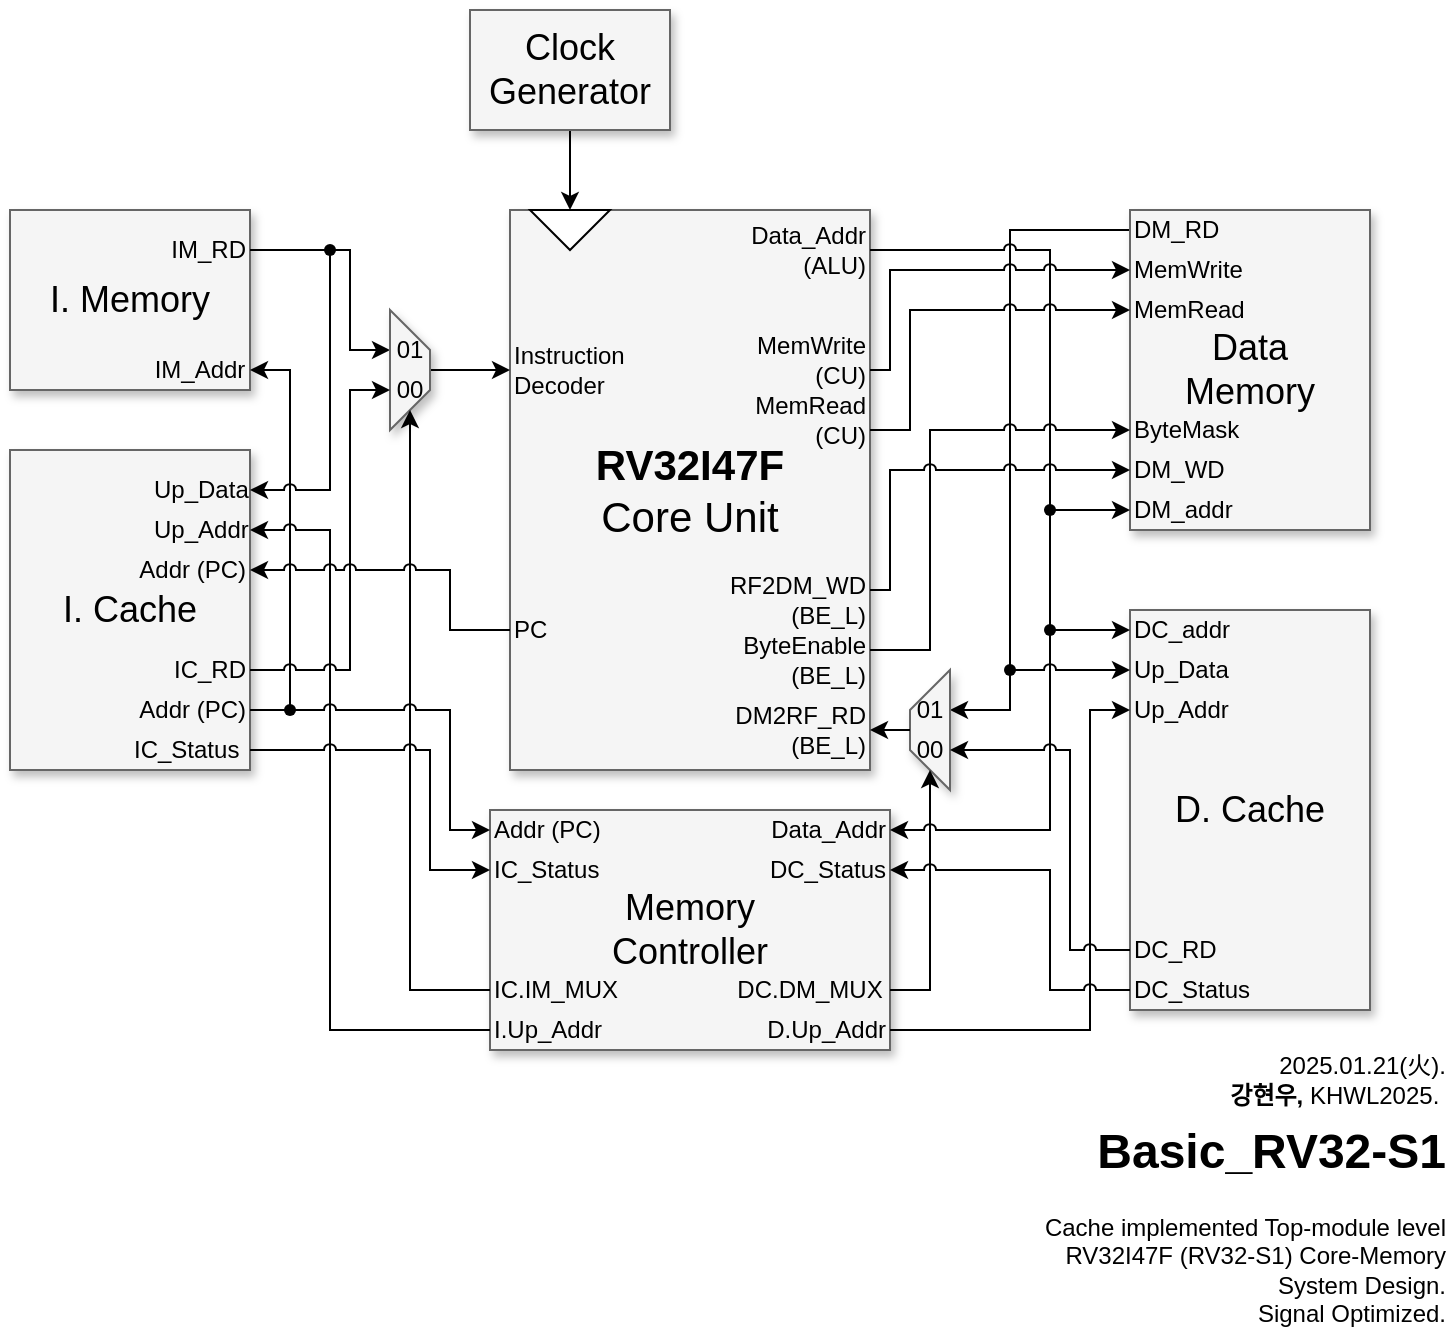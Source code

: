 <mxfile version="26.0.6">
  <diagram name="Page-1" id="90a13364-a465-7bf4-72fc-28e22215d7a0">
    <mxGraphModel dx="1434" dy="712" grid="1" gridSize="10" guides="1" tooltips="1" connect="1" arrows="1" fold="1" page="1" pageScale="1.5" pageWidth="1169" pageHeight="826" background="none" math="0" shadow="0">
      <root>
        <mxCell id="0" style=";html=1;" />
        <mxCell id="1" style=";html=1;" parent="0" />
        <mxCell id="vSUFQTlU9pvVbKKtqVWv-30" value="" style="group" parent="1" vertex="1" connectable="0">
          <mxGeometry x="1080" y="640" width="120" height="200" as="geometry" />
        </mxCell>
        <mxCell id="3a17f1ce550125da-5" value="D. Cache" style="whiteSpace=wrap;html=1;shadow=1;fontSize=18;fillColor=#f5f5f5;strokeColor=#666666;container=0;" parent="vSUFQTlU9pvVbKKtqVWv-30" vertex="1">
          <mxGeometry width="120" height="200" as="geometry" />
        </mxCell>
        <mxCell id="TZqJoyw8SQo_n2cczf-P-13" value="DC_addr" style="text;html=1;align=left;verticalAlign=middle;whiteSpace=wrap;rounded=0;container=0;" parent="vSUFQTlU9pvVbKKtqVWv-30" vertex="1">
          <mxGeometry width="60" height="20" as="geometry" />
        </mxCell>
        <mxCell id="TZqJoyw8SQo_n2cczf-P-17" value="DC_RD" style="text;html=1;align=left;verticalAlign=middle;whiteSpace=wrap;rounded=0;container=0;" parent="vSUFQTlU9pvVbKKtqVWv-30" vertex="1">
          <mxGeometry y="160" width="50" height="20" as="geometry" />
        </mxCell>
        <mxCell id="TZqJoyw8SQo_n2cczf-P-18" value="DC_Status" style="text;html=1;align=left;verticalAlign=middle;whiteSpace=wrap;rounded=0;container=0;" parent="vSUFQTlU9pvVbKKtqVWv-30" vertex="1">
          <mxGeometry y="180" width="60" height="20" as="geometry" />
        </mxCell>
        <mxCell id="TZqJoyw8SQo_n2cczf-P-19" value="Up_Addr" style="text;html=1;align=left;verticalAlign=middle;whiteSpace=wrap;rounded=0;container=0;" parent="vSUFQTlU9pvVbKKtqVWv-30" vertex="1">
          <mxGeometry y="40" width="50" height="20" as="geometry" />
        </mxCell>
        <mxCell id="TZqJoyw8SQo_n2cczf-P-20" value="Up_Data" style="text;html=1;align=left;verticalAlign=middle;whiteSpace=wrap;rounded=0;container=0;" parent="vSUFQTlU9pvVbKKtqVWv-30" vertex="1">
          <mxGeometry y="20" width="50" height="20" as="geometry" />
        </mxCell>
        <mxCell id="3a17f1ce550125da-2" value="&lt;div&gt;&lt;font style=&quot;font-size: 21px;&quot;&gt;&lt;b&gt;RV32I47&lt;/b&gt;&lt;/font&gt;&lt;b style=&quot;font-size: 21px; background-color: transparent;&quot;&gt;F&lt;/b&gt;&lt;/div&gt;&lt;div&gt;&lt;font style=&quot;font-size: 21px;&quot;&gt;Core Unit&lt;/font&gt;&lt;/div&gt;" style="whiteSpace=wrap;html=1;shadow=1;fontSize=18;fillColor=#f5f5f5;strokeColor=#666666;" parent="1" vertex="1">
          <mxGeometry x="770" y="440" width="180" height="280" as="geometry" />
        </mxCell>
        <mxCell id="3a17f1ce550125da-10" value="Memory&lt;div&gt;Controller&lt;/div&gt;" style="whiteSpace=wrap;html=1;shadow=1;fontSize=18;fillColor=#f5f5f5;strokeColor=#666666;" parent="1" vertex="1">
          <mxGeometry x="760" y="740" width="200" height="120" as="geometry" />
        </mxCell>
        <mxCell id="0PxaPcuy5lQX8IVzOLOX-10" style="edgeStyle=orthogonalEdgeStyle;rounded=0;orthogonalLoop=1;jettySize=auto;html=1;entryX=0;entryY=0.5;entryDx=0;entryDy=0;" parent="1" source="3a17f1ce550125da-11" target="0PxaPcuy5lQX8IVzOLOX-9" edge="1">
          <mxGeometry relative="1" as="geometry" />
        </mxCell>
        <mxCell id="3a17f1ce550125da-11" value="Clock&lt;div&gt;Generator&lt;/div&gt;" style="whiteSpace=wrap;html=1;shadow=1;fontSize=18;fillColor=#f5f5f5;strokeColor=#666666;" parent="1" vertex="1">
          <mxGeometry x="750" y="340" width="100" height="60" as="geometry" />
        </mxCell>
        <mxCell id="vSUFQTlU9pvVbKKtqVWv-22" style="edgeStyle=orthogonalEdgeStyle;rounded=0;orthogonalLoop=1;jettySize=auto;html=1;entryX=1;entryY=0.5;entryDx=0;entryDy=0;" parent="1" source="yzXIWAhKr3S2XXen1-xH-17" target="I2NlqOw4OFW8eWiskqis-12" edge="1">
          <mxGeometry relative="1" as="geometry">
            <Array as="points">
              <mxPoint x="1020" y="450" />
              <mxPoint x="1020" y="690" />
            </Array>
          </mxGeometry>
        </mxCell>
        <mxCell id="0PxaPcuy5lQX8IVzOLOX-1" value="" style="group" parent="1" vertex="1" connectable="0">
          <mxGeometry x="520" y="440" width="120" height="90" as="geometry" />
        </mxCell>
        <mxCell id="3a17f1ce550125da-8" value="I. Memory" style="whiteSpace=wrap;html=1;shadow=1;fontSize=18;fillColor=#f5f5f5;strokeColor=#666666;" parent="0PxaPcuy5lQX8IVzOLOX-1" vertex="1">
          <mxGeometry width="120" height="90" as="geometry" />
        </mxCell>
        <mxCell id="yzXIWAhKr3S2XXen1-xH-5" value="IM_RD" style="text;html=1;align=right;verticalAlign=middle;whiteSpace=wrap;rounded=0;" parent="0PxaPcuy5lQX8IVzOLOX-1" vertex="1">
          <mxGeometry x="80" y="10" width="40" height="20" as="geometry" />
        </mxCell>
        <mxCell id="0PxaPcuy5lQX8IVzOLOX-42" value="IM_Addr" style="text;html=1;align=center;verticalAlign=middle;whiteSpace=wrap;rounded=0;" parent="0PxaPcuy5lQX8IVzOLOX-1" vertex="1">
          <mxGeometry x="70" y="70" width="50" height="20" as="geometry" />
        </mxCell>
        <mxCell id="0PxaPcuy5lQX8IVzOLOX-2" value="" style="group" parent="1" vertex="1" connectable="0">
          <mxGeometry x="520" y="560" width="120" height="160" as="geometry" />
        </mxCell>
        <mxCell id="0PxaPcuy5lQX8IVzOLOX-3" value="I. Cache" style="whiteSpace=wrap;html=1;shadow=1;fontSize=18;fillColor=#f5f5f5;strokeColor=#666666;" parent="0PxaPcuy5lQX8IVzOLOX-2" vertex="1">
          <mxGeometry width="120" height="160" as="geometry" />
        </mxCell>
        <mxCell id="0PxaPcuy5lQX8IVzOLOX-4" value="IC_RD" style="text;html=1;align=right;verticalAlign=middle;whiteSpace=wrap;rounded=0;" parent="0PxaPcuy5lQX8IVzOLOX-2" vertex="1">
          <mxGeometry x="80" y="100" width="40" height="20" as="geometry" />
        </mxCell>
        <mxCell id="0PxaPcuy5lQX8IVzOLOX-5" value="Addr (PC)" style="text;html=1;align=right;verticalAlign=middle;whiteSpace=wrap;rounded=0;" parent="0PxaPcuy5lQX8IVzOLOX-2" vertex="1">
          <mxGeometry x="60" y="50" width="60" height="20" as="geometry" />
        </mxCell>
        <mxCell id="0PxaPcuy5lQX8IVzOLOX-19" value="Up_Addr" style="text;html=1;align=left;verticalAlign=middle;whiteSpace=wrap;rounded=0;" parent="0PxaPcuy5lQX8IVzOLOX-2" vertex="1">
          <mxGeometry x="70" y="30" width="50" height="20" as="geometry" />
        </mxCell>
        <mxCell id="0PxaPcuy5lQX8IVzOLOX-20" value="IC_Status" style="text;html=1;align=left;verticalAlign=middle;whiteSpace=wrap;rounded=0;" parent="0PxaPcuy5lQX8IVzOLOX-2" vertex="1">
          <mxGeometry x="60" y="140" width="60" height="20" as="geometry" />
        </mxCell>
        <mxCell id="0PxaPcuy5lQX8IVzOLOX-25" value="Up_Data" style="text;html=1;align=left;verticalAlign=middle;whiteSpace=wrap;rounded=0;" parent="0PxaPcuy5lQX8IVzOLOX-2" vertex="1">
          <mxGeometry x="70" y="10" width="50" height="20" as="geometry" />
        </mxCell>
        <mxCell id="TZqJoyw8SQo_n2cczf-P-25" value="Addr (PC)" style="text;html=1;align=right;verticalAlign=middle;whiteSpace=wrap;rounded=0;" parent="0PxaPcuy5lQX8IVzOLOX-2" vertex="1">
          <mxGeometry x="60" y="120" width="60" height="20" as="geometry" />
        </mxCell>
        <mxCell id="0PxaPcuy5lQX8IVzOLOX-9" value="" style="triangle;whiteSpace=wrap;html=1;rotation=90;" parent="1" vertex="1">
          <mxGeometry x="790" y="430" width="20" height="40" as="geometry" />
        </mxCell>
        <mxCell id="0PxaPcuy5lQX8IVzOLOX-21" value="IC_Status" style="text;html=1;align=left;verticalAlign=middle;whiteSpace=wrap;rounded=0;" parent="1" vertex="1">
          <mxGeometry x="760" y="760" width="60" height="20" as="geometry" />
        </mxCell>
        <mxCell id="0PxaPcuy5lQX8IVzOLOX-22" value="I.Up_Addr" style="text;html=1;align=left;verticalAlign=middle;whiteSpace=wrap;rounded=0;" parent="1" vertex="1">
          <mxGeometry x="760" y="840" width="60" height="20" as="geometry" />
        </mxCell>
        <mxCell id="0PxaPcuy5lQX8IVzOLOX-46" value="Instruction&lt;br&gt;Decoder" style="text;html=1;align=left;verticalAlign=middle;whiteSpace=wrap;rounded=0;" parent="1" vertex="1">
          <mxGeometry x="770" y="505" width="60" height="30" as="geometry" />
        </mxCell>
        <mxCell id="TZqJoyw8SQo_n2cczf-P-5" value="PC" style="text;html=1;align=left;verticalAlign=middle;whiteSpace=wrap;rounded=0;" parent="1" vertex="1">
          <mxGeometry x="770" y="640" width="20" height="20" as="geometry" />
        </mxCell>
        <mxCell id="TZqJoyw8SQo_n2cczf-P-7" value="Addr (PC)" style="text;html=1;align=left;verticalAlign=middle;whiteSpace=wrap;rounded=0;" parent="1" vertex="1">
          <mxGeometry x="760" y="740" width="60" height="20" as="geometry" />
        </mxCell>
        <mxCell id="TZqJoyw8SQo_n2cczf-P-28" value="" style="shape=waypoint;sketch=0;size=6;pointerEvents=1;points=[];fillColor=none;resizable=0;rotatable=0;perimeter=centerPerimeter;snapToPoint=1;align=center;verticalAlign=top;fontFamily=Helvetica;fontSize=12;fontColor=default;" parent="1" vertex="1">
          <mxGeometry x="650" y="680" width="20" height="20" as="geometry" />
        </mxCell>
        <mxCell id="TZqJoyw8SQo_n2cczf-P-29" style="edgeStyle=orthogonalEdgeStyle;rounded=0;orthogonalLoop=1;jettySize=auto;html=1;entryX=0;entryY=0.5;entryDx=0;entryDy=0;fontFamily=Helvetica;fontSize=12;fontColor=default;exitX=1;exitY=0.5;exitDx=0;exitDy=0;" parent="1" source="yzXIWAhKr3S2XXen1-xH-5" target="I2NlqOw4OFW8eWiskqis-13" edge="1">
          <mxGeometry relative="1" as="geometry">
            <Array as="points">
              <mxPoint x="690" y="460" />
              <mxPoint x="690" y="510" />
            </Array>
            <mxPoint x="710.03" y="510" as="targetPoint" />
          </mxGeometry>
        </mxCell>
        <mxCell id="TZqJoyw8SQo_n2cczf-P-30" value="" style="shape=waypoint;sketch=0;size=6;pointerEvents=1;points=[];fillColor=none;resizable=0;rotatable=0;perimeter=centerPerimeter;snapToPoint=1;align=center;verticalAlign=top;fontFamily=Helvetica;fontSize=12;fontColor=default;" parent="1" vertex="1">
          <mxGeometry x="670" y="450" width="20" height="20" as="geometry" />
        </mxCell>
        <mxCell id="TZqJoyw8SQo_n2cczf-P-36" style="edgeStyle=orthogonalEdgeStyle;rounded=0;orthogonalLoop=1;jettySize=auto;html=1;entryX=0;entryY=0.5;entryDx=0;entryDy=0;fontFamily=Helvetica;fontSize=12;fontColor=default;exitX=0.5;exitY=0;exitDx=0;exitDy=0;" parent="1" source="TZqJoyw8SQo_n2cczf-P-31" target="0PxaPcuy5lQX8IVzOLOX-46" edge="1">
          <mxGeometry relative="1" as="geometry" />
        </mxCell>
        <mxCell id="TZqJoyw8SQo_n2cczf-P-37" value="" style="group" parent="1" vertex="1" connectable="0">
          <mxGeometry x="710" y="490" width="20" height="60" as="geometry" />
        </mxCell>
        <mxCell id="TZqJoyw8SQo_n2cczf-P-31" value="" style="shape=trapezoid;perimeter=trapezoidPerimeter;whiteSpace=wrap;html=1;fixedSize=1;pointerEvents=0;align=center;verticalAlign=top;fontFamily=Helvetica;fontSize=12;fontColor=#333333;fillColor=#f5f5f5;strokeColor=#666666;shadow=1;rotation=90;" parent="TZqJoyw8SQo_n2cczf-P-37" vertex="1">
          <mxGeometry x="-20" y="20" width="60" height="20" as="geometry" />
        </mxCell>
        <mxCell id="TZqJoyw8SQo_n2cczf-P-34" value="&lt;span style=&quot;background-color: transparent;&quot;&gt;00&lt;/span&gt;" style="text;html=1;align=center;verticalAlign=middle;whiteSpace=wrap;rounded=0;fontFamily=Helvetica;fontSize=12;fontColor=default;" parent="TZqJoyw8SQo_n2cczf-P-37" vertex="1">
          <mxGeometry y="30" width="20" height="20" as="geometry" />
        </mxCell>
        <mxCell id="I2NlqOw4OFW8eWiskqis-13" value="&lt;span style=&quot;background-color: transparent;&quot;&gt;01&lt;/span&gt;" style="text;html=1;align=center;verticalAlign=middle;whiteSpace=wrap;rounded=0;fontFamily=Helvetica;fontSize=12;fontColor=default;" parent="TZqJoyw8SQo_n2cczf-P-37" vertex="1">
          <mxGeometry y="10" width="20" height="20" as="geometry" />
        </mxCell>
        <mxCell id="TZqJoyw8SQo_n2cczf-P-27" style="edgeStyle=orthogonalEdgeStyle;rounded=0;orthogonalLoop=1;jettySize=auto;html=1;entryX=1;entryY=0.5;entryDx=0;entryDy=0;fontFamily=Helvetica;fontSize=12;fontColor=default;jumpStyle=arc;" parent="1" source="TZqJoyw8SQo_n2cczf-P-28" target="0PxaPcuy5lQX8IVzOLOX-42" edge="1">
          <mxGeometry relative="1" as="geometry">
            <Array as="points">
              <mxPoint x="660" y="520" />
            </Array>
          </mxGeometry>
        </mxCell>
        <mxCell id="TZqJoyw8SQo_n2cczf-P-41" style="edgeStyle=orthogonalEdgeStyle;rounded=0;orthogonalLoop=1;jettySize=auto;html=1;entryX=1;entryY=0.5;entryDx=0;entryDy=0;fontFamily=Helvetica;fontSize=12;fontColor=default;jumpStyle=arc;exitX=0;exitY=0.5;exitDx=0;exitDy=0;" parent="1" source="TZqJoyw8SQo_n2cczf-P-40" target="TZqJoyw8SQo_n2cczf-P-31" edge="1">
          <mxGeometry relative="1" as="geometry">
            <Array as="points">
              <mxPoint x="720" y="830" />
              <mxPoint x="720" y="540" />
            </Array>
          </mxGeometry>
        </mxCell>
        <mxCell id="TZqJoyw8SQo_n2cczf-P-40" value="IC.IM_MUX" style="text;html=1;align=left;verticalAlign=middle;whiteSpace=wrap;rounded=0;" parent="1" vertex="1">
          <mxGeometry x="760" y="820" width="70" height="20" as="geometry" />
        </mxCell>
        <mxCell id="vSUFQTlU9pvVbKKtqVWv-1" value="DC_Status" style="text;html=1;align=right;verticalAlign=middle;whiteSpace=wrap;rounded=0;" parent="1" vertex="1">
          <mxGeometry x="900" y="760" width="60" height="20" as="geometry" />
        </mxCell>
        <mxCell id="vSUFQTlU9pvVbKKtqVWv-4" value="&lt;div&gt;DM2RF_RD&lt;/div&gt;(BE_L)" style="text;html=1;align=right;verticalAlign=middle;whiteSpace=wrap;rounded=0;" parent="1" vertex="1">
          <mxGeometry x="880" y="685" width="70" height="30" as="geometry" />
        </mxCell>
        <mxCell id="vSUFQTlU9pvVbKKtqVWv-8" value="MemWrite&lt;div&gt;(CU)&lt;/div&gt;" style="text;html=1;align=right;verticalAlign=middle;whiteSpace=wrap;rounded=0;" parent="1" vertex="1">
          <mxGeometry x="890" y="500" width="60" height="30" as="geometry" />
        </mxCell>
        <mxCell id="vSUFQTlU9pvVbKKtqVWv-9" value="MemRead&lt;div&gt;(CU)&lt;/div&gt;" style="text;html=1;align=right;verticalAlign=middle;whiteSpace=wrap;rounded=0;" parent="1" vertex="1">
          <mxGeometry x="890" y="530" width="60" height="30" as="geometry" />
        </mxCell>
        <mxCell id="vSUFQTlU9pvVbKKtqVWv-12" value="&lt;div&gt;ByteEnable&lt;/div&gt;(BE_L)" style="text;html=1;align=right;verticalAlign=middle;whiteSpace=wrap;rounded=0;" parent="1" vertex="1">
          <mxGeometry x="880" y="650" width="70" height="30" as="geometry" />
        </mxCell>
        <mxCell id="vSUFQTlU9pvVbKKtqVWv-15" value="RF2DM_WD&lt;div&gt;(BE_L)&lt;/div&gt;" style="text;html=1;align=right;verticalAlign=middle;whiteSpace=wrap;rounded=0;" parent="1" vertex="1">
          <mxGeometry x="880" y="620" width="70" height="30" as="geometry" />
        </mxCell>
        <mxCell id="vSUFQTlU9pvVbKKtqVWv-23" value="" style="group;rotation=-180;" parent="1" vertex="1" connectable="0">
          <mxGeometry x="970" y="670" width="20" height="60" as="geometry" />
        </mxCell>
        <mxCell id="vSUFQTlU9pvVbKKtqVWv-24" value="" style="shape=trapezoid;perimeter=trapezoidPerimeter;whiteSpace=wrap;html=1;fixedSize=1;pointerEvents=0;align=center;verticalAlign=top;fontFamily=Helvetica;fontSize=12;fontColor=#333333;fillColor=#f5f5f5;strokeColor=#666666;shadow=1;rotation=-90;" parent="vSUFQTlU9pvVbKKtqVWv-23" vertex="1">
          <mxGeometry x="-20" y="20" width="60" height="20" as="geometry" />
        </mxCell>
        <mxCell id="vSUFQTlU9pvVbKKtqVWv-25" value="00" style="text;html=1;align=center;verticalAlign=middle;whiteSpace=wrap;rounded=0;fontFamily=Helvetica;fontSize=12;fontColor=default;rotation=0;" parent="vSUFQTlU9pvVbKKtqVWv-23" vertex="1">
          <mxGeometry y="30" width="20" height="20" as="geometry" />
        </mxCell>
        <mxCell id="I2NlqOw4OFW8eWiskqis-12" value="01" style="text;html=1;align=center;verticalAlign=middle;whiteSpace=wrap;rounded=0;fontFamily=Helvetica;fontSize=12;fontColor=default;rotation=0;" parent="vSUFQTlU9pvVbKKtqVWv-23" vertex="1">
          <mxGeometry y="10" width="20" height="20" as="geometry" />
        </mxCell>
        <mxCell id="vSUFQTlU9pvVbKKtqVWv-28" style="edgeStyle=orthogonalEdgeStyle;rounded=0;orthogonalLoop=1;jettySize=auto;html=1;entryX=1;entryY=0.5;entryDx=0;entryDy=0;exitX=0.5;exitY=0;exitDx=0;exitDy=0;" parent="1" source="vSUFQTlU9pvVbKKtqVWv-24" target="vSUFQTlU9pvVbKKtqVWv-4" edge="1">
          <mxGeometry relative="1" as="geometry">
            <Array as="points">
              <mxPoint x="960" y="700" />
              <mxPoint x="960" y="700" />
            </Array>
          </mxGeometry>
        </mxCell>
        <mxCell id="vSUFQTlU9pvVbKKtqVWv-29" value="" style="group" parent="1" vertex="1" connectable="0">
          <mxGeometry x="1080" y="440" width="120" height="160" as="geometry" />
        </mxCell>
        <mxCell id="yzXIWAhKr3S2XXen1-xH-7" value="&lt;font&gt;Data&lt;/font&gt;&lt;div&gt;&lt;font&gt;Memory&lt;/font&gt;&lt;/div&gt;" style="whiteSpace=wrap;html=1;shadow=1;fontSize=18;fillColor=#f5f5f5;strokeColor=#666666;" parent="vSUFQTlU9pvVbKKtqVWv-29" vertex="1">
          <mxGeometry width="120" height="160" as="geometry" />
        </mxCell>
        <mxCell id="yzXIWAhKr3S2XXen1-xH-8" value="MemWrite" style="text;html=1;align=left;verticalAlign=middle;whiteSpace=wrap;rounded=0;" parent="vSUFQTlU9pvVbKKtqVWv-29" vertex="1">
          <mxGeometry y="20" width="60" height="20" as="geometry" />
        </mxCell>
        <mxCell id="yzXIWAhKr3S2XXen1-xH-9" value="MemRead" style="text;html=1;align=left;verticalAlign=middle;whiteSpace=wrap;rounded=0;" parent="vSUFQTlU9pvVbKKtqVWv-29" vertex="1">
          <mxGeometry y="40" width="60" height="20" as="geometry" />
        </mxCell>
        <mxCell id="yzXIWAhKr3S2XXen1-xH-10" value="ByteMask" style="text;html=1;align=left;verticalAlign=middle;whiteSpace=wrap;rounded=0;" parent="vSUFQTlU9pvVbKKtqVWv-29" vertex="1">
          <mxGeometry y="100" width="60" height="20" as="geometry" />
        </mxCell>
        <mxCell id="yzXIWAhKr3S2XXen1-xH-11" value="DM_WD" style="text;html=1;align=left;verticalAlign=middle;whiteSpace=wrap;rounded=0;" parent="vSUFQTlU9pvVbKKtqVWv-29" vertex="1">
          <mxGeometry y="120" width="60" height="20" as="geometry" />
        </mxCell>
        <mxCell id="yzXIWAhKr3S2XXen1-xH-12" value="DM_addr" style="text;html=1;align=left;verticalAlign=middle;whiteSpace=wrap;rounded=0;" parent="vSUFQTlU9pvVbKKtqVWv-29" vertex="1">
          <mxGeometry y="140" width="60" height="20" as="geometry" />
        </mxCell>
        <mxCell id="yzXIWAhKr3S2XXen1-xH-17" value="DM_RD" style="text;html=1;align=left;verticalAlign=middle;whiteSpace=wrap;rounded=0;" parent="vSUFQTlU9pvVbKKtqVWv-29" vertex="1">
          <mxGeometry width="50" height="20" as="geometry" />
        </mxCell>
        <mxCell id="I2NlqOw4OFW8eWiskqis-1" value="" style="shape=waypoint;sketch=0;size=6;pointerEvents=1;points=[];fillColor=none;resizable=0;rotatable=0;perimeter=centerPerimeter;snapToPoint=1;" parent="1" vertex="1">
          <mxGeometry x="1010" y="660" width="20" height="20" as="geometry" />
        </mxCell>
        <mxCell id="I2NlqOw4OFW8eWiskqis-2" value="D.Up_Addr" style="text;html=1;align=right;verticalAlign=middle;whiteSpace=wrap;rounded=0;" parent="1" vertex="1">
          <mxGeometry x="890" y="840" width="70" height="20" as="geometry" />
        </mxCell>
        <mxCell id="I2NlqOw4OFW8eWiskqis-4" style="edgeStyle=orthogonalEdgeStyle;rounded=0;orthogonalLoop=1;jettySize=auto;html=1;entryX=0;entryY=0.5;entryDx=0;entryDy=0;" parent="1" source="I2NlqOw4OFW8eWiskqis-3" target="vSUFQTlU9pvVbKKtqVWv-24" edge="1">
          <mxGeometry relative="1" as="geometry" />
        </mxCell>
        <mxCell id="I2NlqOw4OFW8eWiskqis-3" value="DC.DM_MUX" style="text;html=1;align=center;verticalAlign=middle;whiteSpace=wrap;rounded=0;" parent="1" vertex="1">
          <mxGeometry x="880" y="820" width="80" height="20" as="geometry" />
        </mxCell>
        <mxCell id="I2NlqOw4OFW8eWiskqis-7" value="Data_Addr&lt;div&gt;(ALU)&lt;/div&gt;" style="text;html=1;align=right;verticalAlign=middle;whiteSpace=wrap;rounded=0;" parent="1" vertex="1">
          <mxGeometry x="890" y="440" width="60" height="40" as="geometry" />
        </mxCell>
        <mxCell id="I2NlqOw4OFW8eWiskqis-10" style="edgeStyle=orthogonalEdgeStyle;rounded=0;orthogonalLoop=1;jettySize=auto;html=1;entryX=0;entryY=0.5;entryDx=0;entryDy=0;" parent="1" source="I2NlqOw4OFW8eWiskqis-9" target="yzXIWAhKr3S2XXen1-xH-12" edge="1">
          <mxGeometry relative="1" as="geometry" />
        </mxCell>
        <mxCell id="I2NlqOw4OFW8eWiskqis-9" value="" style="shape=waypoint;sketch=0;size=6;pointerEvents=1;points=[];fillColor=none;resizable=0;rotatable=0;perimeter=centerPerimeter;snapToPoint=1;" parent="1" vertex="1">
          <mxGeometry x="1030" y="580" width="20" height="20" as="geometry" />
        </mxCell>
        <mxCell id="I2NlqOw4OFW8eWiskqis-6" style="edgeStyle=orthogonalEdgeStyle;rounded=0;orthogonalLoop=1;jettySize=auto;html=1;entryX=0;entryY=0.5;entryDx=0;entryDy=0;jumpStyle=arc;exitX=1;exitY=0.5;exitDx=0;exitDy=0;" parent="1" source="I2NlqOw4OFW8eWiskqis-2" target="TZqJoyw8SQo_n2cczf-P-19" edge="1">
          <mxGeometry relative="1" as="geometry">
            <Array as="points">
              <mxPoint x="1060" y="850" />
              <mxPoint x="1060" y="690" />
            </Array>
          </mxGeometry>
        </mxCell>
        <mxCell id="I2NlqOw4OFW8eWiskqis-14" value="&lt;h1 style=&quot;margin-top: 0px;&quot;&gt;Basic_RV32-S1&lt;/h1&gt;&lt;p&gt;Cache implemented Top-module level&lt;br&gt;RV32I47F (RV32-S1) Core-Memory System Design.&lt;br&gt;Signal Optimized.&lt;/p&gt;" style="text;html=1;whiteSpace=wrap;overflow=hidden;rounded=0;align=right;" parent="1" vertex="1">
          <mxGeometry x="1030" y="890" width="210" height="110" as="geometry" />
        </mxCell>
        <mxCell id="I2NlqOw4OFW8eWiskqis-15" value="&lt;span style=&quot;&quot;&gt;2025.01.21(火).&lt;/span&gt;&lt;div&gt;&lt;b&gt;강현우,&amp;nbsp;&lt;/b&gt;KHWL2025.&amp;nbsp;&lt;span style=&quot;&quot;&gt;&lt;br&gt;&lt;/span&gt;&lt;/div&gt;" style="text;html=1;align=right;verticalAlign=middle;whiteSpace=wrap;rounded=0;" parent="1" vertex="1">
          <mxGeometry x="1130" y="860" width="110" height="30" as="geometry" />
        </mxCell>
        <mxCell id="I2NlqOw4OFW8eWiskqis-16" value="Data_Addr" style="text;html=1;align=right;verticalAlign=middle;whiteSpace=wrap;rounded=0;" parent="1" vertex="1">
          <mxGeometry x="900" y="740" width="60" height="20" as="geometry" />
        </mxCell>
        <mxCell id="KM3rUq4ovgGOA4LiCq7q-3" style="edgeStyle=orthogonalEdgeStyle;rounded=0;orthogonalLoop=1;jettySize=auto;html=1;entryX=0;entryY=0.5;entryDx=0;entryDy=0;jumpStyle=arc;" edge="1" parent="1" source="I2NlqOw4OFW8eWiskqis-17" target="TZqJoyw8SQo_n2cczf-P-13">
          <mxGeometry relative="1" as="geometry">
            <Array as="points">
              <mxPoint x="1070" y="650" />
              <mxPoint x="1070" y="650" />
            </Array>
          </mxGeometry>
        </mxCell>
        <mxCell id="I2NlqOw4OFW8eWiskqis-17" value="" style="shape=waypoint;sketch=0;size=6;pointerEvents=1;points=[];fillColor=none;resizable=0;rotatable=0;perimeter=centerPerimeter;snapToPoint=1;" parent="1" vertex="1">
          <mxGeometry x="1030" y="640" width="20" height="20" as="geometry" />
        </mxCell>
        <mxCell id="I2NlqOw4OFW8eWiskqis-8" style="edgeStyle=orthogonalEdgeStyle;rounded=0;orthogonalLoop=1;jettySize=auto;html=1;entryX=1;entryY=0.5;entryDx=0;entryDy=0;jumpStyle=arc;" parent="1" source="I2NlqOw4OFW8eWiskqis-7" target="I2NlqOw4OFW8eWiskqis-16" edge="1">
          <mxGeometry relative="1" as="geometry">
            <Array as="points">
              <mxPoint x="1040" y="460" />
              <mxPoint x="1040" y="750" />
            </Array>
          </mxGeometry>
        </mxCell>
        <mxCell id="vSUFQTlU9pvVbKKtqVWv-10" style="edgeStyle=orthogonalEdgeStyle;rounded=0;orthogonalLoop=1;jettySize=auto;html=1;entryX=0;entryY=0.5;entryDx=0;entryDy=0;jumpStyle=arc;" parent="1" source="vSUFQTlU9pvVbKKtqVWv-8" target="yzXIWAhKr3S2XXen1-xH-8" edge="1">
          <mxGeometry relative="1" as="geometry">
            <Array as="points">
              <mxPoint x="960" y="520" />
              <mxPoint x="960" y="470" />
            </Array>
          </mxGeometry>
        </mxCell>
        <mxCell id="vSUFQTlU9pvVbKKtqVWv-11" style="edgeStyle=orthogonalEdgeStyle;rounded=0;orthogonalLoop=1;jettySize=auto;html=1;entryX=0;entryY=0.5;entryDx=0;entryDy=0;jumpStyle=arc;" parent="1" source="vSUFQTlU9pvVbKKtqVWv-9" target="yzXIWAhKr3S2XXen1-xH-9" edge="1">
          <mxGeometry relative="1" as="geometry">
            <Array as="points">
              <mxPoint x="970" y="550" />
              <mxPoint x="970" y="490" />
            </Array>
          </mxGeometry>
        </mxCell>
        <mxCell id="vSUFQTlU9pvVbKKtqVWv-14" style="edgeStyle=orthogonalEdgeStyle;rounded=0;orthogonalLoop=1;jettySize=auto;html=1;entryX=0;entryY=0.5;entryDx=0;entryDy=0;jumpStyle=arc;" parent="1" source="vSUFQTlU9pvVbKKtqVWv-12" target="yzXIWAhKr3S2XXen1-xH-10" edge="1">
          <mxGeometry relative="1" as="geometry">
            <Array as="points">
              <mxPoint x="980" y="660" />
              <mxPoint x="980" y="550" />
            </Array>
          </mxGeometry>
        </mxCell>
        <mxCell id="vSUFQTlU9pvVbKKtqVWv-16" style="edgeStyle=orthogonalEdgeStyle;rounded=0;orthogonalLoop=1;jettySize=auto;html=1;entryX=0;entryY=0.5;entryDx=0;entryDy=0;jumpStyle=arc;" parent="1" source="vSUFQTlU9pvVbKKtqVWv-15" target="yzXIWAhKr3S2XXen1-xH-11" edge="1">
          <mxGeometry relative="1" as="geometry">
            <Array as="points">
              <mxPoint x="960" y="630" />
              <mxPoint x="960" y="570" />
            </Array>
          </mxGeometry>
        </mxCell>
        <mxCell id="yCRBKu3NA8U0qdzCXT5R-9" style="edgeStyle=orthogonalEdgeStyle;rounded=0;orthogonalLoop=1;jettySize=auto;html=1;entryX=1;entryY=0.5;entryDx=0;entryDy=0;exitX=0;exitY=0.5;exitDx=0;exitDy=0;jumpStyle=arc;" parent="1" source="0PxaPcuy5lQX8IVzOLOX-22" target="0PxaPcuy5lQX8IVzOLOX-19" edge="1">
          <mxGeometry relative="1" as="geometry">
            <Array as="points">
              <mxPoint x="680" y="850" />
              <mxPoint x="680" y="600" />
            </Array>
          </mxGeometry>
        </mxCell>
        <mxCell id="yCRBKu3NA8U0qdzCXT5R-3" style="edgeStyle=orthogonalEdgeStyle;rounded=0;orthogonalLoop=1;jettySize=auto;html=1;entryX=1;entryY=0.5;entryDx=0;entryDy=0;jumpStyle=arc;" parent="1" target="0PxaPcuy5lQX8IVzOLOX-25" edge="1">
          <mxGeometry relative="1" as="geometry">
            <Array as="points">
              <mxPoint x="680" y="460" />
              <mxPoint x="680" y="580" />
            </Array>
            <mxPoint x="670" y="460" as="sourcePoint" />
          </mxGeometry>
        </mxCell>
        <mxCell id="TZqJoyw8SQo_n2cczf-P-26" style="edgeStyle=orthogonalEdgeStyle;rounded=0;orthogonalLoop=1;jettySize=auto;html=1;entryX=0;entryY=0.5;entryDx=0;entryDy=0;fontFamily=Helvetica;fontSize=12;fontColor=default;jumpStyle=arc;" parent="1" source="TZqJoyw8SQo_n2cczf-P-25" target="TZqJoyw8SQo_n2cczf-P-7" edge="1">
          <mxGeometry relative="1" as="geometry">
            <Array as="points">
              <mxPoint x="740" y="690" />
              <mxPoint x="740" y="750" />
            </Array>
          </mxGeometry>
        </mxCell>
        <mxCell id="0PxaPcuy5lQX8IVzOLOX-24" style="edgeStyle=orthogonalEdgeStyle;rounded=0;orthogonalLoop=1;jettySize=auto;html=1;entryX=0;entryY=0.5;entryDx=0;entryDy=0;exitX=1;exitY=0.5;exitDx=0;exitDy=0;jumpStyle=arc;" parent="1" source="0PxaPcuy5lQX8IVzOLOX-20" target="0PxaPcuy5lQX8IVzOLOX-21" edge="1">
          <mxGeometry relative="1" as="geometry">
            <Array as="points">
              <mxPoint x="730" y="710" />
              <mxPoint x="730" y="770" />
            </Array>
          </mxGeometry>
        </mxCell>
        <mxCell id="TZqJoyw8SQo_n2cczf-P-35" style="edgeStyle=orthogonalEdgeStyle;rounded=0;orthogonalLoop=1;jettySize=auto;html=1;entryX=0;entryY=0.5;entryDx=0;entryDy=0;fontFamily=Helvetica;fontSize=12;fontColor=default;jumpStyle=arc;" parent="1" source="0PxaPcuy5lQX8IVzOLOX-4" target="TZqJoyw8SQo_n2cczf-P-34" edge="1">
          <mxGeometry relative="1" as="geometry">
            <Array as="points">
              <mxPoint x="690" y="670" />
              <mxPoint x="690" y="530" />
            </Array>
            <mxPoint x="710.03" y="530" as="targetPoint" />
          </mxGeometry>
        </mxCell>
        <mxCell id="TZqJoyw8SQo_n2cczf-P-24" style="edgeStyle=orthogonalEdgeStyle;rounded=0;orthogonalLoop=1;jettySize=auto;html=1;entryX=1;entryY=0.5;entryDx=0;entryDy=0;fontFamily=Helvetica;fontSize=12;fontColor=default;jumpStyle=arc;" parent="1" source="TZqJoyw8SQo_n2cczf-P-5" target="0PxaPcuy5lQX8IVzOLOX-5" edge="1">
          <mxGeometry relative="1" as="geometry">
            <Array as="points">
              <mxPoint x="740" y="650" />
              <mxPoint x="740" y="620" />
            </Array>
          </mxGeometry>
        </mxCell>
        <mxCell id="vSUFQTlU9pvVbKKtqVWv-6" style="edgeStyle=orthogonalEdgeStyle;rounded=0;orthogonalLoop=1;jettySize=auto;html=1;entryX=0;entryY=0.5;entryDx=0;entryDy=0;jumpStyle=arc;" parent="1" source="I2NlqOw4OFW8eWiskqis-1" target="TZqJoyw8SQo_n2cczf-P-20" edge="1">
          <mxGeometry relative="1" as="geometry">
            <Array as="points">
              <mxPoint x="1030" y="670" />
              <mxPoint x="1030" y="670" />
            </Array>
          </mxGeometry>
        </mxCell>
        <mxCell id="vSUFQTlU9pvVbKKtqVWv-31" style="edgeStyle=orthogonalEdgeStyle;rounded=0;orthogonalLoop=1;jettySize=auto;html=1;entryX=1;entryY=0.5;entryDx=0;entryDy=0;exitX=0;exitY=0.5;exitDx=0;exitDy=0;jumpStyle=arc;" parent="1" source="TZqJoyw8SQo_n2cczf-P-17" target="vSUFQTlU9pvVbKKtqVWv-25" edge="1">
          <mxGeometry relative="1" as="geometry">
            <Array as="points">
              <mxPoint x="1050" y="810" />
              <mxPoint x="1050" y="710" />
            </Array>
          </mxGeometry>
        </mxCell>
        <mxCell id="vSUFQTlU9pvVbKKtqVWv-3" style="edgeStyle=orthogonalEdgeStyle;rounded=0;orthogonalLoop=1;jettySize=auto;html=1;entryX=1;entryY=0.5;entryDx=0;entryDy=0;jumpStyle=arc;exitX=0;exitY=0.5;exitDx=0;exitDy=0;" parent="1" source="TZqJoyw8SQo_n2cczf-P-18" target="vSUFQTlU9pvVbKKtqVWv-1" edge="1">
          <mxGeometry relative="1" as="geometry">
            <Array as="points">
              <mxPoint x="1040" y="830" />
              <mxPoint x="1040" y="770" />
            </Array>
          </mxGeometry>
        </mxCell>
      </root>
    </mxGraphModel>
  </diagram>
</mxfile>
